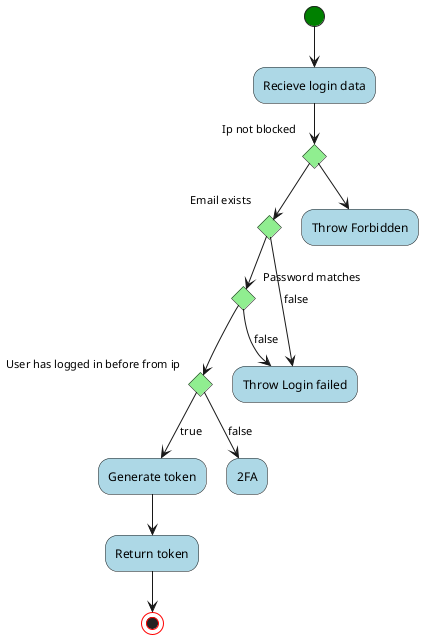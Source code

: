 @startuml Login Flowchart

skinparam activity {
    BackgroundColor lightblue
    
    StartColor green
    EndColor red
    
    diamondBackgroundColor lightgreen
}

(*) --> "Recieve login data"

if "Ip not blocked" then
    if "Email exists" then
        if "Password matches" then
            if "User has logged in before from ip" then
                -->[true] "Generate token"
                --> "Return token"
                --> (*)
            else
                -->[false] 2FA
            end if 
        else
            -->[false] "Throw Login failed"
        end if
    else
      -->[false] "Throw Login failed"

    end if 
else 
 --> "Throw Forbidden"
end if
@enduml
